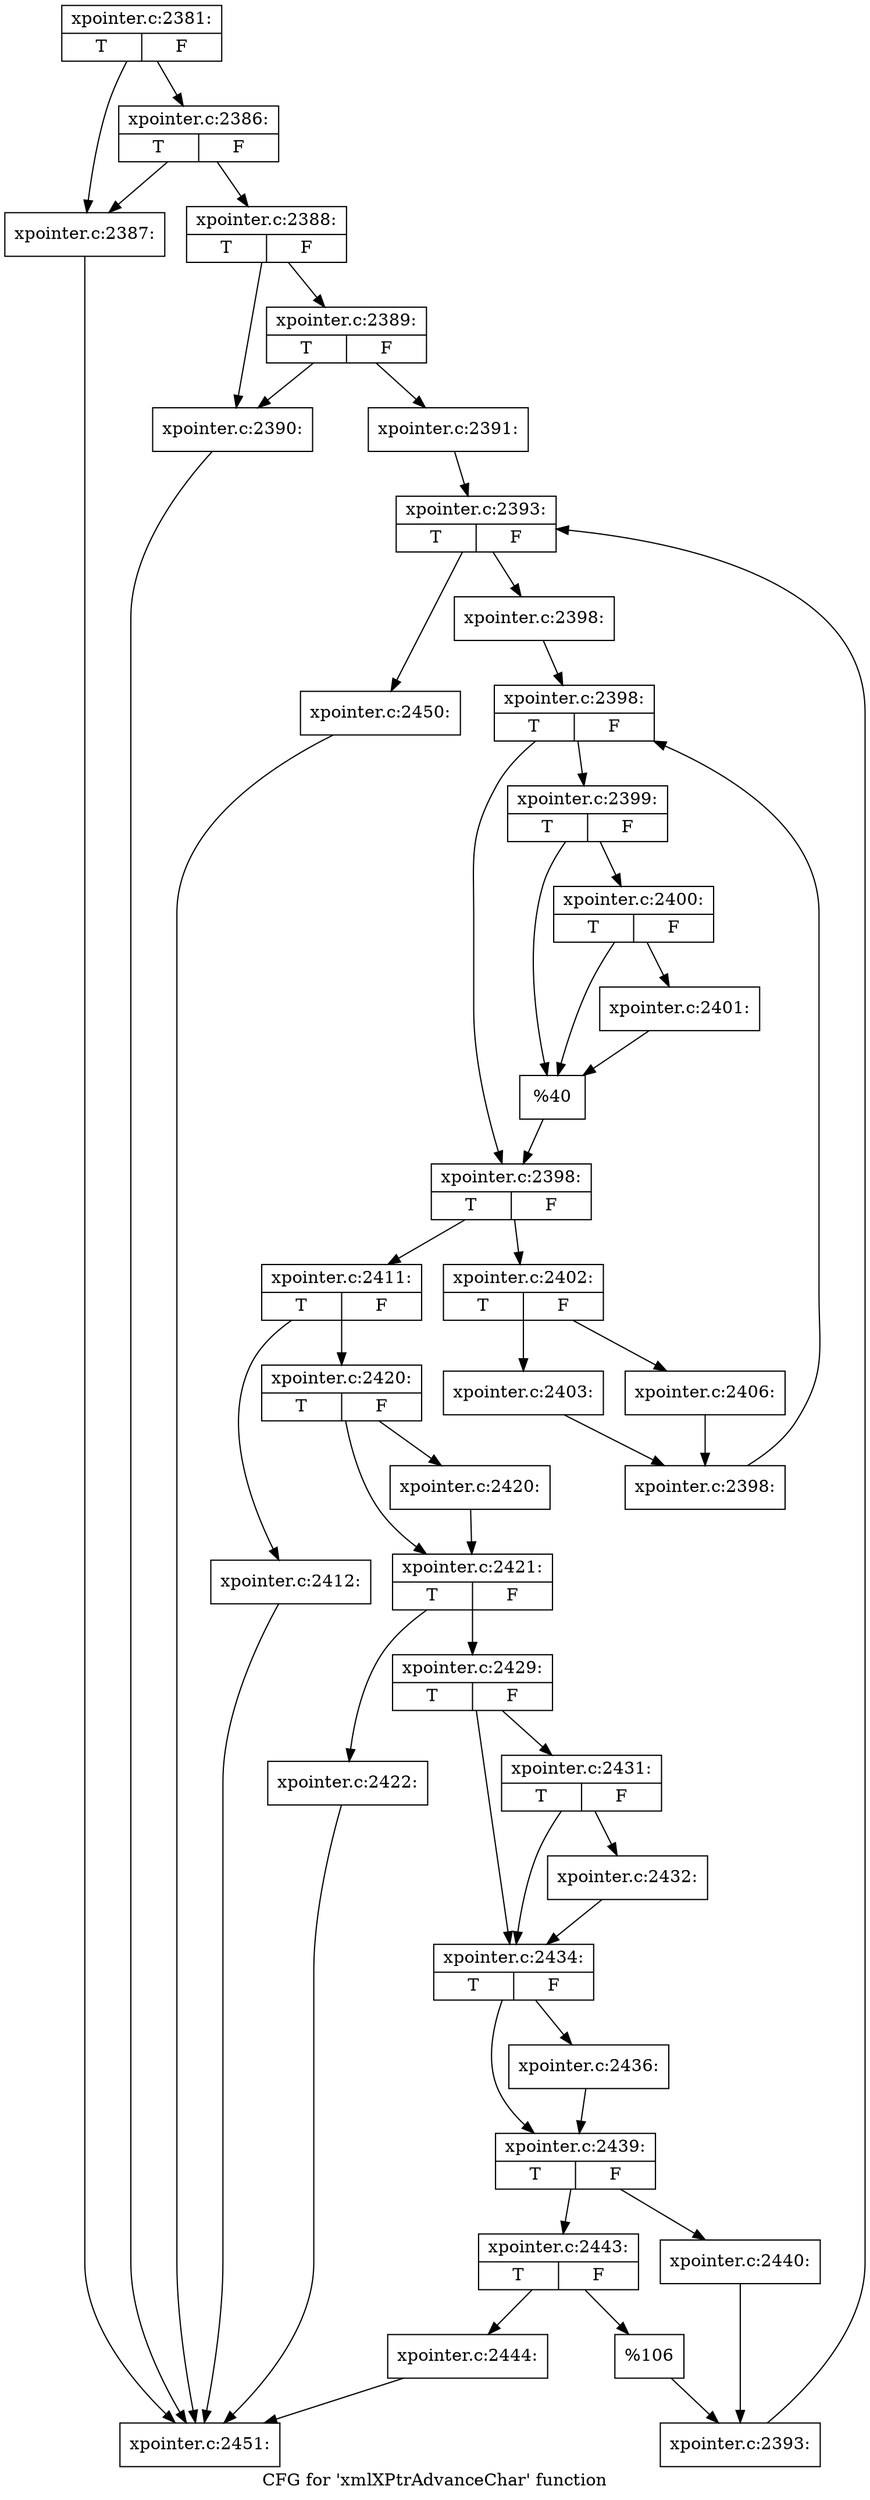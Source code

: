 digraph "CFG for 'xmlXPtrAdvanceChar' function" {
	label="CFG for 'xmlXPtrAdvanceChar' function";

	Node0x529b7d0 [shape=record,label="{xpointer.c:2381:|{<s0>T|<s1>F}}"];
	Node0x529b7d0 -> Node0x529ce10;
	Node0x529b7d0 -> Node0x529ceb0;
	Node0x529ceb0 [shape=record,label="{xpointer.c:2386:|{<s0>T|<s1>F}}"];
	Node0x529ceb0 -> Node0x529ce10;
	Node0x529ceb0 -> Node0x529ce60;
	Node0x529ce10 [shape=record,label="{xpointer.c:2387:}"];
	Node0x529ce10 -> Node0x5297ac0;
	Node0x529ce60 [shape=record,label="{xpointer.c:2388:|{<s0>T|<s1>F}}"];
	Node0x529ce60 -> Node0x529d7d0;
	Node0x529ce60 -> Node0x529d870;
	Node0x529d870 [shape=record,label="{xpointer.c:2389:|{<s0>T|<s1>F}}"];
	Node0x529d870 -> Node0x529d7d0;
	Node0x529d870 -> Node0x529d820;
	Node0x529d7d0 [shape=record,label="{xpointer.c:2390:}"];
	Node0x529d7d0 -> Node0x5297ac0;
	Node0x529d820 [shape=record,label="{xpointer.c:2391:}"];
	Node0x529d820 -> Node0x529e250;
	Node0x529e250 [shape=record,label="{xpointer.c:2393:|{<s0>T|<s1>F}}"];
	Node0x529e250 -> Node0x529e610;
	Node0x529e250 -> Node0x529e470;
	Node0x529e610 [shape=record,label="{xpointer.c:2398:}"];
	Node0x529e610 -> Node0x529e790;
	Node0x529e790 [shape=record,label="{xpointer.c:2398:|{<s0>T|<s1>F}}"];
	Node0x529e790 -> Node0x529e9a0;
	Node0x529e790 -> Node0x529e950;
	Node0x529e9a0 [shape=record,label="{xpointer.c:2399:|{<s0>T|<s1>F}}"];
	Node0x529e9a0 -> Node0x529ec80;
	Node0x529e9a0 -> Node0x529ed20;
	Node0x529ed20 [shape=record,label="{xpointer.c:2400:|{<s0>T|<s1>F}}"];
	Node0x529ed20 -> Node0x529ec80;
	Node0x529ed20 -> Node0x529ecd0;
	Node0x529ecd0 [shape=record,label="{xpointer.c:2401:}"];
	Node0x529ecd0 -> Node0x529ec80;
	Node0x529ec80 [shape=record,label="{%40}"];
	Node0x529ec80 -> Node0x529e950;
	Node0x529e950 [shape=record,label="{xpointer.c:2398:|{<s0>T|<s1>F}}"];
	Node0x529e950 -> Node0x529f3e0;
	Node0x529e950 -> Node0x529e8d0;
	Node0x529f3e0 [shape=record,label="{xpointer.c:2402:|{<s0>T|<s1>F}}"];
	Node0x529f3e0 -> Node0x529fa30;
	Node0x529f3e0 -> Node0x529fad0;
	Node0x529fa30 [shape=record,label="{xpointer.c:2403:}"];
	Node0x529fa30 -> Node0x529fa80;
	Node0x529fad0 [shape=record,label="{xpointer.c:2406:}"];
	Node0x529fad0 -> Node0x529fa80;
	Node0x529fa80 [shape=record,label="{xpointer.c:2398:}"];
	Node0x529fa80 -> Node0x529e790;
	Node0x529e8d0 [shape=record,label="{xpointer.c:2411:|{<s0>T|<s1>F}}"];
	Node0x529e8d0 -> Node0x52a07e0;
	Node0x529e8d0 -> Node0x52a0830;
	Node0x52a07e0 [shape=record,label="{xpointer.c:2412:}"];
	Node0x52a07e0 -> Node0x5297ac0;
	Node0x52a0830 [shape=record,label="{xpointer.c:2420:|{<s0>T|<s1>F}}"];
	Node0x52a0830 -> Node0x52a1100;
	Node0x52a0830 -> Node0x52a1150;
	Node0x52a1100 [shape=record,label="{xpointer.c:2420:}"];
	Node0x52a1100 -> Node0x52a1150;
	Node0x52a1150 [shape=record,label="{xpointer.c:2421:|{<s0>T|<s1>F}}"];
	Node0x52a1150 -> Node0x52a15e0;
	Node0x52a1150 -> Node0x52a1630;
	Node0x52a15e0 [shape=record,label="{xpointer.c:2422:}"];
	Node0x52a15e0 -> Node0x5297ac0;
	Node0x52a1630 [shape=record,label="{xpointer.c:2429:|{<s0>T|<s1>F}}"];
	Node0x52a1630 -> Node0x51fa2d0;
	Node0x52a1630 -> Node0x51fa280;
	Node0x51fa2d0 [shape=record,label="{xpointer.c:2431:|{<s0>T|<s1>F}}"];
	Node0x51fa2d0 -> Node0x51fa230;
	Node0x51fa2d0 -> Node0x51fa280;
	Node0x51fa230 [shape=record,label="{xpointer.c:2432:}"];
	Node0x51fa230 -> Node0x51fa280;
	Node0x51fa280 [shape=record,label="{xpointer.c:2434:|{<s0>T|<s1>F}}"];
	Node0x51fa280 -> Node0x51faf40;
	Node0x51fa280 -> Node0x51faf90;
	Node0x51faf40 [shape=record,label="{xpointer.c:2436:}"];
	Node0x51faf40 -> Node0x51faf90;
	Node0x51faf90 [shape=record,label="{xpointer.c:2439:|{<s0>T|<s1>F}}"];
	Node0x51faf90 -> Node0x51fb890;
	Node0x51faf90 -> Node0x51fb930;
	Node0x51fb890 [shape=record,label="{xpointer.c:2440:}"];
	Node0x51fb890 -> Node0x51fb8e0;
	Node0x51fb930 [shape=record,label="{xpointer.c:2443:|{<s0>T|<s1>F}}"];
	Node0x51fb930 -> Node0x51fc630;
	Node0x51fb930 -> Node0x51fc680;
	Node0x51fc630 [shape=record,label="{xpointer.c:2444:}"];
	Node0x51fc630 -> Node0x5297ac0;
	Node0x51fc680 [shape=record,label="{%106}"];
	Node0x51fc680 -> Node0x51fb8e0;
	Node0x51fb8e0 [shape=record,label="{xpointer.c:2393:}"];
	Node0x51fb8e0 -> Node0x529e250;
	Node0x529e470 [shape=record,label="{xpointer.c:2450:}"];
	Node0x529e470 -> Node0x5297ac0;
	Node0x5297ac0 [shape=record,label="{xpointer.c:2451:}"];
}
